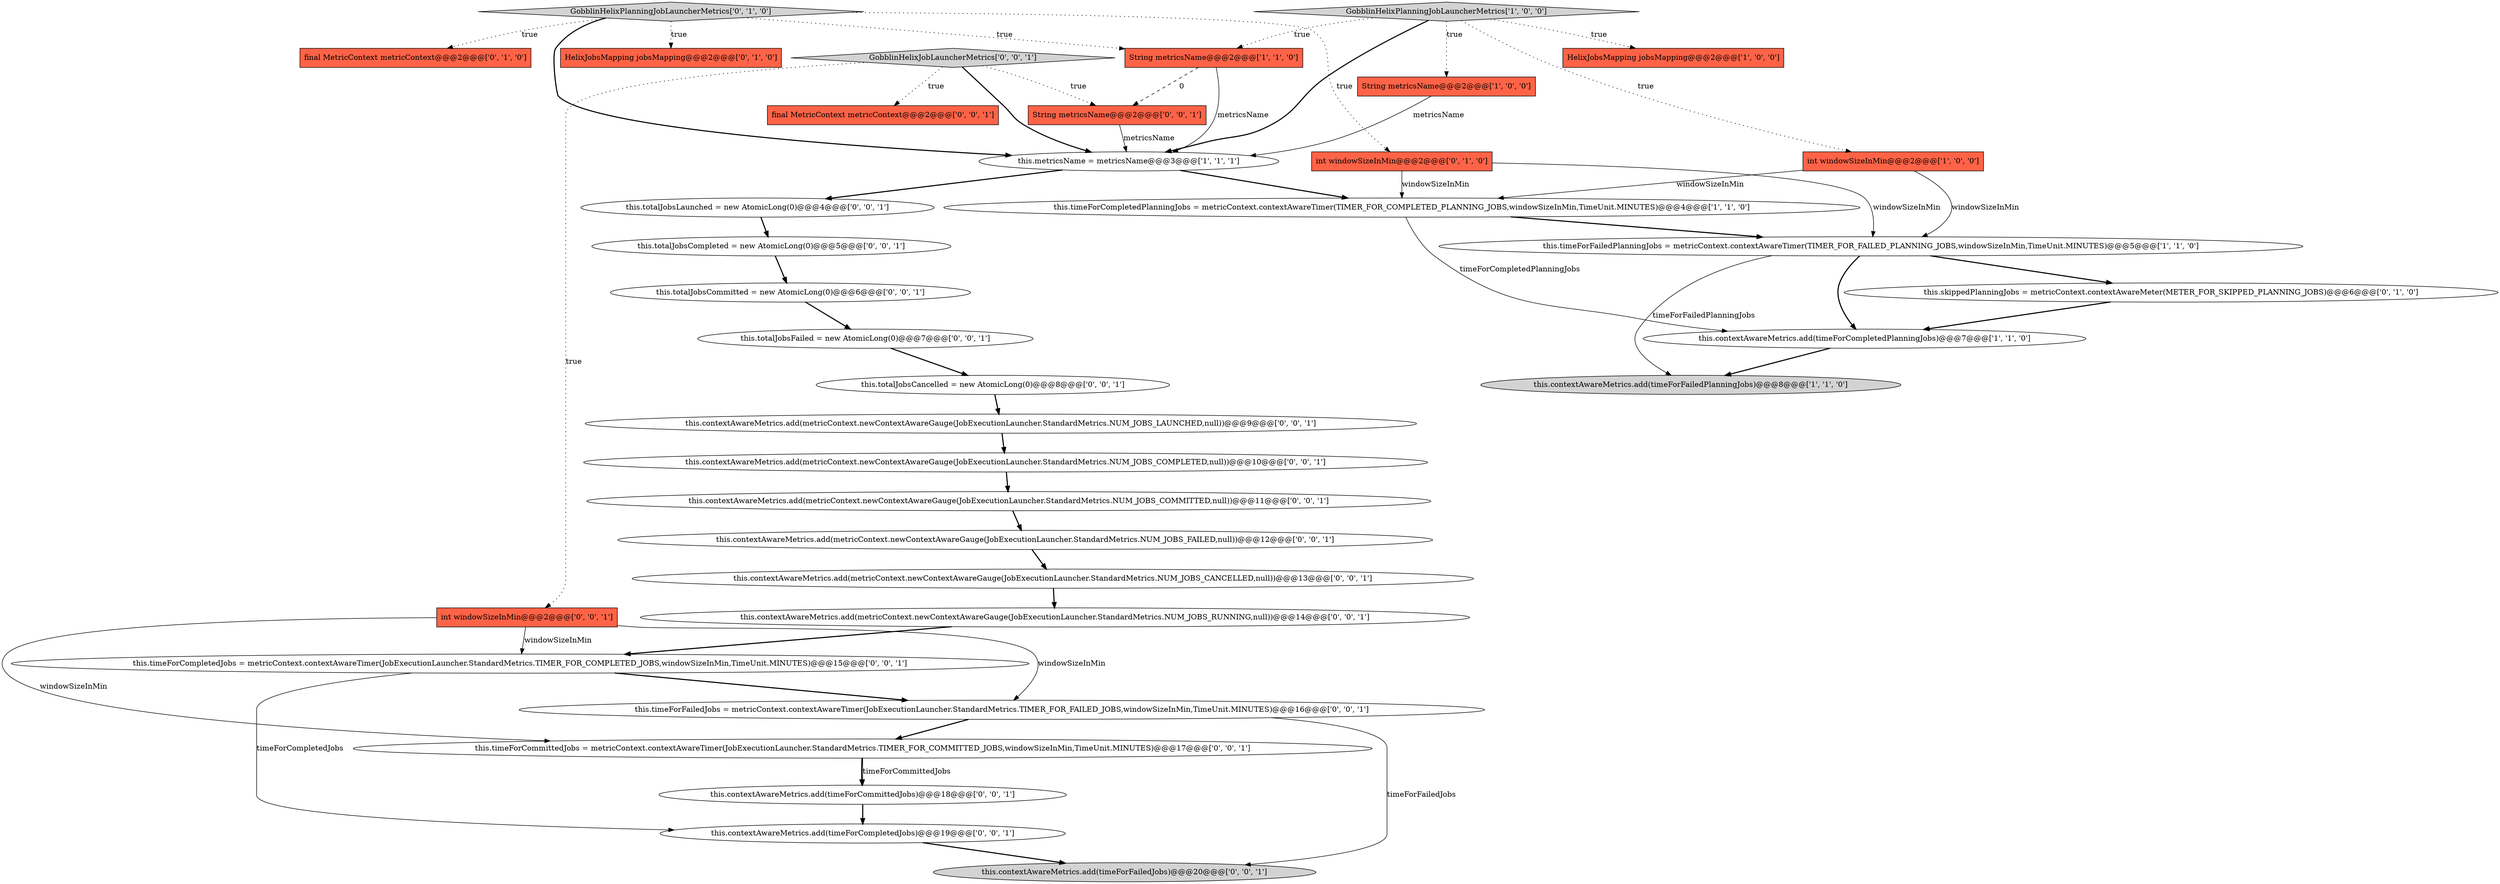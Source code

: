 digraph {
14 [style = filled, label = "final MetricContext metricContext@@@2@@@['0', '1', '0']", fillcolor = tomato, shape = box image = "AAA0AAABBB2BBB"];
22 [style = filled, label = "this.totalJobsFailed = new AtomicLong(0)@@@7@@@['0', '0', '1']", fillcolor = white, shape = ellipse image = "AAA0AAABBB3BBB"];
29 [style = filled, label = "this.contextAwareMetrics.add(timeForCompletedJobs)@@@19@@@['0', '0', '1']", fillcolor = white, shape = ellipse image = "AAA0AAABBB3BBB"];
10 [style = filled, label = "GobblinHelixPlanningJobLauncherMetrics['0', '1', '0']", fillcolor = lightgray, shape = diamond image = "AAA0AAABBB2BBB"];
25 [style = filled, label = "this.contextAwareMetrics.add(timeForFailedJobs)@@@20@@@['0', '0', '1']", fillcolor = lightgray, shape = ellipse image = "AAA0AAABBB3BBB"];
5 [style = filled, label = "GobblinHelixPlanningJobLauncherMetrics['1', '0', '0']", fillcolor = lightgray, shape = diamond image = "AAA0AAABBB1BBB"];
16 [style = filled, label = "GobblinHelixJobLauncherMetrics['0', '0', '1']", fillcolor = lightgray, shape = diamond image = "AAA0AAABBB3BBB"];
2 [style = filled, label = "this.timeForFailedPlanningJobs = metricContext.contextAwareTimer(TIMER_FOR_FAILED_PLANNING_JOBS,windowSizeInMin,TimeUnit.MINUTES)@@@5@@@['1', '1', '0']", fillcolor = white, shape = ellipse image = "AAA0AAABBB1BBB"];
15 [style = filled, label = "this.totalJobsLaunched = new AtomicLong(0)@@@4@@@['0', '0', '1']", fillcolor = white, shape = ellipse image = "AAA0AAABBB3BBB"];
26 [style = filled, label = "int windowSizeInMin@@@2@@@['0', '0', '1']", fillcolor = tomato, shape = box image = "AAA0AAABBB3BBB"];
19 [style = filled, label = "this.contextAwareMetrics.add(metricContext.newContextAwareGauge(JobExecutionLauncher.StandardMetrics.NUM_JOBS_LAUNCHED,null))@@@9@@@['0', '0', '1']", fillcolor = white, shape = ellipse image = "AAA0AAABBB3BBB"];
11 [style = filled, label = "this.skippedPlanningJobs = metricContext.contextAwareMeter(METER_FOR_SKIPPED_PLANNING_JOBS)@@@6@@@['0', '1', '0']", fillcolor = white, shape = ellipse image = "AAA1AAABBB2BBB"];
27 [style = filled, label = "this.contextAwareMetrics.add(metricContext.newContextAwareGauge(JobExecutionLauncher.StandardMetrics.NUM_JOBS_COMMITTED,null))@@@11@@@['0', '0', '1']", fillcolor = white, shape = ellipse image = "AAA0AAABBB3BBB"];
4 [style = filled, label = "HelixJobsMapping jobsMapping@@@2@@@['1', '0', '0']", fillcolor = tomato, shape = box image = "AAA0AAABBB1BBB"];
18 [style = filled, label = "this.timeForCommittedJobs = metricContext.contextAwareTimer(JobExecutionLauncher.StandardMetrics.TIMER_FOR_COMMITTED_JOBS,windowSizeInMin,TimeUnit.MINUTES)@@@17@@@['0', '0', '1']", fillcolor = white, shape = ellipse image = "AAA0AAABBB3BBB"];
17 [style = filled, label = "this.contextAwareMetrics.add(metricContext.newContextAwareGauge(JobExecutionLauncher.StandardMetrics.NUM_JOBS_FAILED,null))@@@12@@@['0', '0', '1']", fillcolor = white, shape = ellipse image = "AAA0AAABBB3BBB"];
13 [style = filled, label = "int windowSizeInMin@@@2@@@['0', '1', '0']", fillcolor = tomato, shape = box image = "AAA0AAABBB2BBB"];
28 [style = filled, label = "this.timeForCompletedJobs = metricContext.contextAwareTimer(JobExecutionLauncher.StandardMetrics.TIMER_FOR_COMPLETED_JOBS,windowSizeInMin,TimeUnit.MINUTES)@@@15@@@['0', '0', '1']", fillcolor = white, shape = ellipse image = "AAA0AAABBB3BBB"];
34 [style = filled, label = "String metricsName@@@2@@@['0', '0', '1']", fillcolor = tomato, shape = box image = "AAA0AAABBB3BBB"];
33 [style = filled, label = "this.totalJobsCompleted = new AtomicLong(0)@@@5@@@['0', '0', '1']", fillcolor = white, shape = ellipse image = "AAA0AAABBB3BBB"];
20 [style = filled, label = "final MetricContext metricContext@@@2@@@['0', '0', '1']", fillcolor = tomato, shape = box image = "AAA0AAABBB3BBB"];
35 [style = filled, label = "this.contextAwareMetrics.add(metricContext.newContextAwareGauge(JobExecutionLauncher.StandardMetrics.NUM_JOBS_CANCELLED,null))@@@13@@@['0', '0', '1']", fillcolor = white, shape = ellipse image = "AAA0AAABBB3BBB"];
24 [style = filled, label = "this.timeForFailedJobs = metricContext.contextAwareTimer(JobExecutionLauncher.StandardMetrics.TIMER_FOR_FAILED_JOBS,windowSizeInMin,TimeUnit.MINUTES)@@@16@@@['0', '0', '1']", fillcolor = white, shape = ellipse image = "AAA0AAABBB3BBB"];
6 [style = filled, label = "String metricsName@@@2@@@['1', '1', '0']", fillcolor = tomato, shape = box image = "AAA0AAABBB1BBB"];
32 [style = filled, label = "this.contextAwareMetrics.add(metricContext.newContextAwareGauge(JobExecutionLauncher.StandardMetrics.NUM_JOBS_RUNNING,null))@@@14@@@['0', '0', '1']", fillcolor = white, shape = ellipse image = "AAA0AAABBB3BBB"];
3 [style = filled, label = "int windowSizeInMin@@@2@@@['1', '0', '0']", fillcolor = tomato, shape = box image = "AAA0AAABBB1BBB"];
7 [style = filled, label = "this.contextAwareMetrics.add(timeForFailedPlanningJobs)@@@8@@@['1', '1', '0']", fillcolor = lightgray, shape = ellipse image = "AAA0AAABBB1BBB"];
8 [style = filled, label = "this.contextAwareMetrics.add(timeForCompletedPlanningJobs)@@@7@@@['1', '1', '0']", fillcolor = white, shape = ellipse image = "AAA0AAABBB1BBB"];
1 [style = filled, label = "String metricsName@@@2@@@['1', '0', '0']", fillcolor = tomato, shape = box image = "AAA0AAABBB1BBB"];
21 [style = filled, label = "this.contextAwareMetrics.add(metricContext.newContextAwareGauge(JobExecutionLauncher.StandardMetrics.NUM_JOBS_COMPLETED,null))@@@10@@@['0', '0', '1']", fillcolor = white, shape = ellipse image = "AAA0AAABBB3BBB"];
0 [style = filled, label = "this.timeForCompletedPlanningJobs = metricContext.contextAwareTimer(TIMER_FOR_COMPLETED_PLANNING_JOBS,windowSizeInMin,TimeUnit.MINUTES)@@@4@@@['1', '1', '0']", fillcolor = white, shape = ellipse image = "AAA0AAABBB1BBB"];
23 [style = filled, label = "this.totalJobsCommitted = new AtomicLong(0)@@@6@@@['0', '0', '1']", fillcolor = white, shape = ellipse image = "AAA0AAABBB3BBB"];
31 [style = filled, label = "this.contextAwareMetrics.add(timeForCommittedJobs)@@@18@@@['0', '0', '1']", fillcolor = white, shape = ellipse image = "AAA0AAABBB3BBB"];
30 [style = filled, label = "this.totalJobsCancelled = new AtomicLong(0)@@@8@@@['0', '0', '1']", fillcolor = white, shape = ellipse image = "AAA0AAABBB3BBB"];
9 [style = filled, label = "this.metricsName = metricsName@@@3@@@['1', '1', '1']", fillcolor = white, shape = ellipse image = "AAA0AAABBB1BBB"];
12 [style = filled, label = "HelixJobsMapping jobsMapping@@@2@@@['0', '1', '0']", fillcolor = tomato, shape = box image = "AAA0AAABBB2BBB"];
17->35 [style = bold, label=""];
23->22 [style = bold, label=""];
22->30 [style = bold, label=""];
26->18 [style = solid, label="windowSizeInMin"];
10->13 [style = dotted, label="true"];
16->20 [style = dotted, label="true"];
18->31 [style = solid, label="timeForCommittedJobs"];
0->8 [style = solid, label="timeForCompletedPlanningJobs"];
24->18 [style = bold, label=""];
10->12 [style = dotted, label="true"];
15->33 [style = bold, label=""];
2->11 [style = bold, label=""];
10->9 [style = bold, label=""];
5->3 [style = dotted, label="true"];
34->9 [style = solid, label="metricsName"];
9->15 [style = bold, label=""];
2->7 [style = solid, label="timeForFailedPlanningJobs"];
5->4 [style = dotted, label="true"];
16->34 [style = dotted, label="true"];
9->0 [style = bold, label=""];
5->9 [style = bold, label=""];
29->25 [style = bold, label=""];
35->32 [style = bold, label=""];
2->8 [style = bold, label=""];
19->21 [style = bold, label=""];
5->6 [style = dotted, label="true"];
1->9 [style = solid, label="metricsName"];
28->24 [style = bold, label=""];
3->0 [style = solid, label="windowSizeInMin"];
11->8 [style = bold, label=""];
27->17 [style = bold, label=""];
33->23 [style = bold, label=""];
6->9 [style = solid, label="metricsName"];
24->25 [style = solid, label="timeForFailedJobs"];
13->0 [style = solid, label="windowSizeInMin"];
32->28 [style = bold, label=""];
6->34 [style = dashed, label="0"];
21->27 [style = bold, label=""];
3->2 [style = solid, label="windowSizeInMin"];
26->24 [style = solid, label="windowSizeInMin"];
8->7 [style = bold, label=""];
18->31 [style = bold, label=""];
10->6 [style = dotted, label="true"];
5->1 [style = dotted, label="true"];
31->29 [style = bold, label=""];
0->2 [style = bold, label=""];
16->26 [style = dotted, label="true"];
13->2 [style = solid, label="windowSizeInMin"];
28->29 [style = solid, label="timeForCompletedJobs"];
10->14 [style = dotted, label="true"];
30->19 [style = bold, label=""];
16->9 [style = bold, label=""];
26->28 [style = solid, label="windowSizeInMin"];
}
